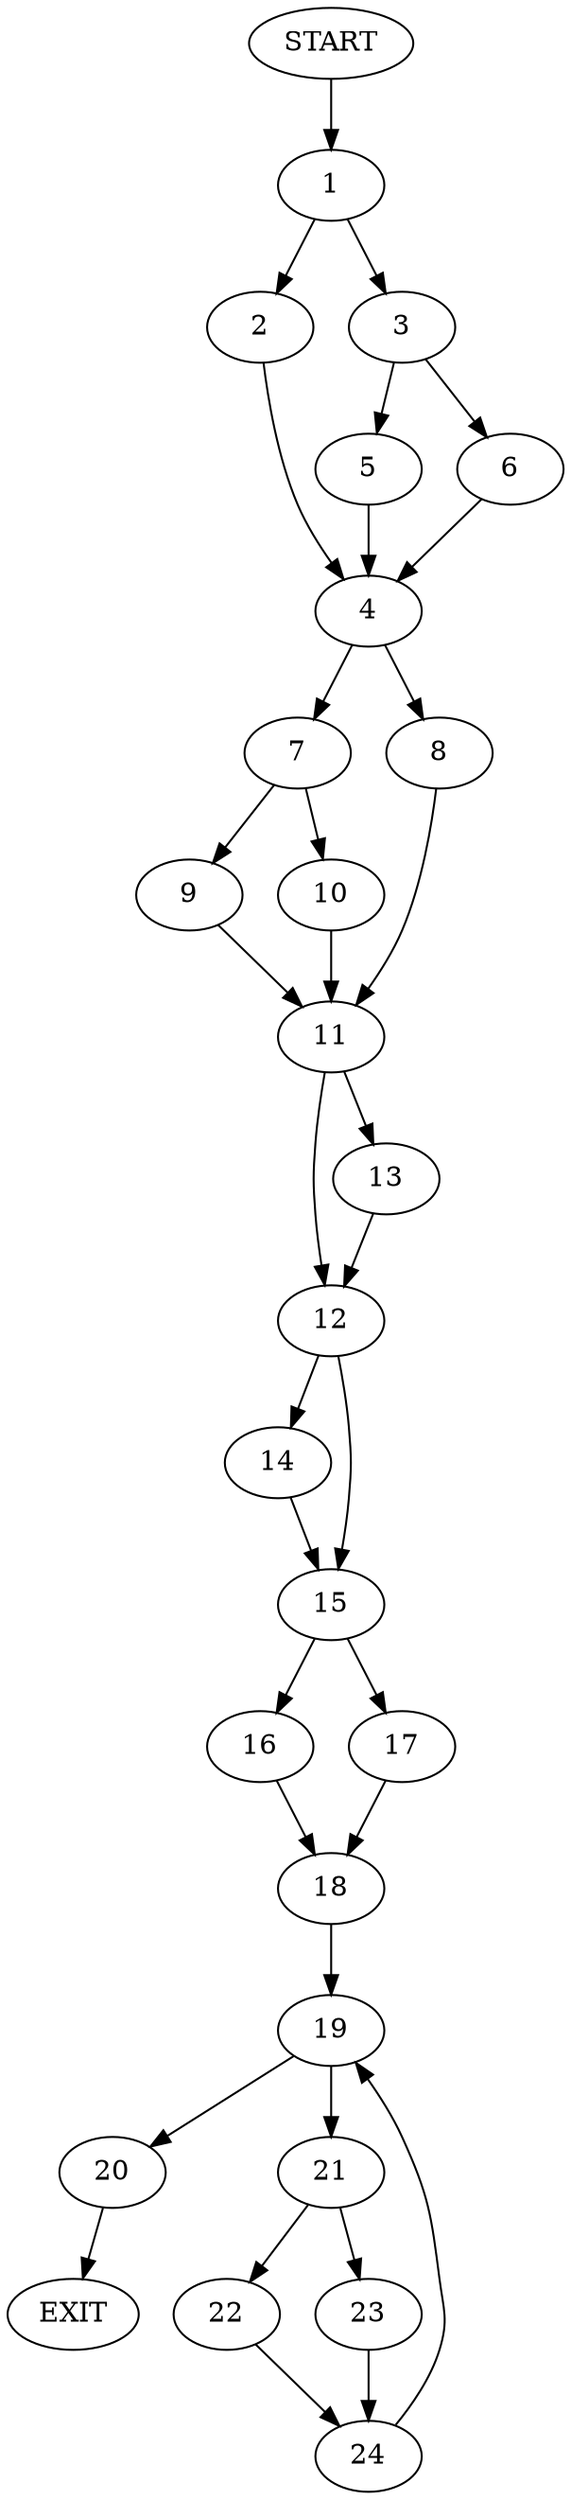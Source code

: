 digraph {
0 [label="START"]
25 [label="EXIT"]
0 -> 1
1 -> 2
1 -> 3
2 -> 4
3 -> 5
3 -> 6
4 -> 7
4 -> 8
5 -> 4
6 -> 4
7 -> 9
7 -> 10
8 -> 11
11 -> 12
11 -> 13
9 -> 11
10 -> 11
13 -> 12
12 -> 14
12 -> 15
14 -> 15
15 -> 16
15 -> 17
16 -> 18
17 -> 18
18 -> 19
19 -> 20
19 -> 21
21 -> 22
21 -> 23
20 -> 25
22 -> 24
23 -> 24
24 -> 19
}
